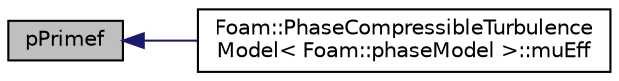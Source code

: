digraph "pPrimef"
{
  bgcolor="transparent";
  edge [fontname="Helvetica",fontsize="10",labelfontname="Helvetica",labelfontsize="10"];
  node [fontname="Helvetica",fontsize="10",shape=record];
  rankdir="LR";
  Node1 [label="pPrimef",height=0.2,width=0.4,color="black", fillcolor="grey75", style="filled", fontcolor="black"];
  Node1 -> Node2 [dir="back",color="midnightblue",fontsize="10",style="solid",fontname="Helvetica"];
  Node2 [label="Foam::PhaseCompressibleTurbulence\lModel\< Foam::phaseModel \>::muEff",height=0.2,width=0.4,color="black",URL="$a01874.html#ac4f872134a58791f8ea0ad573dccb474",tooltip="Return the effective dynamic viscosity on patch. "];
}

